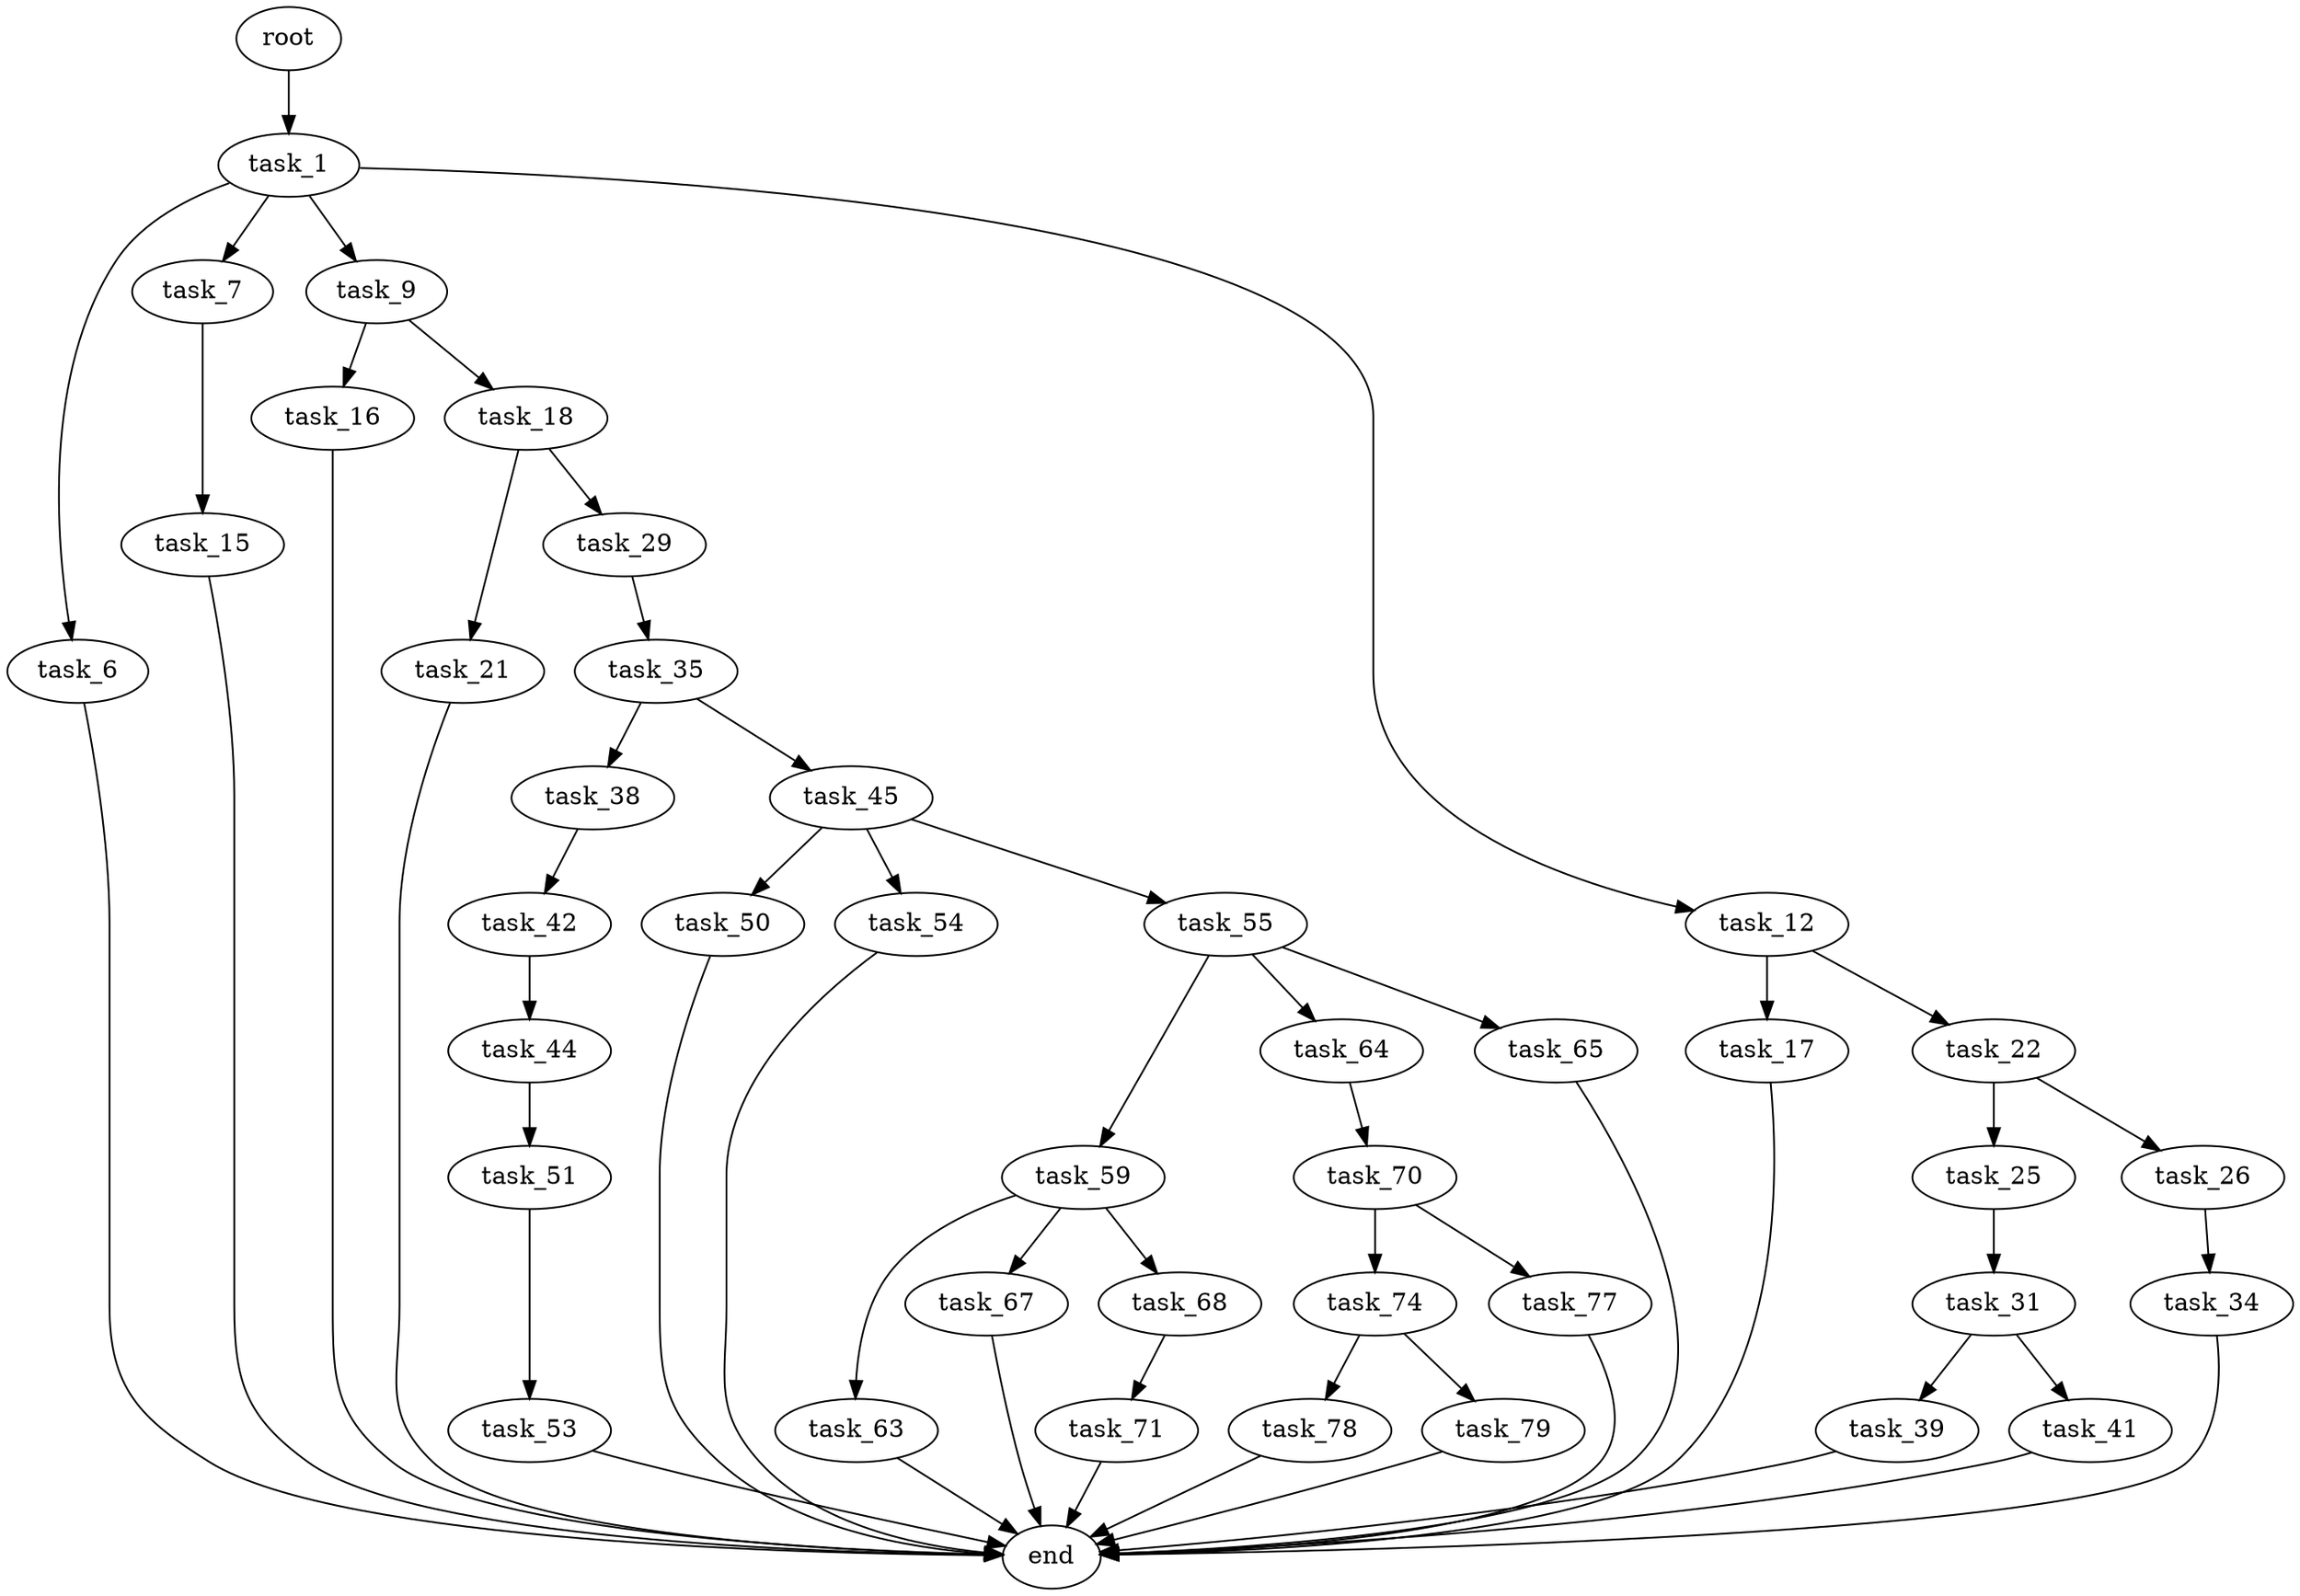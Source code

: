 digraph G {
  root [size="0.000000"];
  task_1 [size="4603155374.000000"];
  task_6 [size="955942332340.000000"];
  task_7 [size="11360494800.000000"];
  task_9 [size="23085973454.000000"];
  task_12 [size="31684753322.000000"];
  end [size="0.000000"];
  task_15 [size="8486408070.000000"];
  task_16 [size="374136187689.000000"];
  task_18 [size="1018342194436.000000"];
  task_17 [size="1696064222.000000"];
  task_22 [size="206049467017.000000"];
  task_21 [size="155246199949.000000"];
  task_29 [size="134217728000.000000"];
  task_25 [size="13216928557.000000"];
  task_26 [size="1073741824000.000000"];
  task_31 [size="1870238130.000000"];
  task_34 [size="134217728000.000000"];
  task_35 [size="68719476736.000000"];
  task_39 [size="1073741824000.000000"];
  task_41 [size="3769972428.000000"];
  task_38 [size="811850591.000000"];
  task_45 [size="8589934592.000000"];
  task_42 [size="14404187422.000000"];
  task_44 [size="23528454082.000000"];
  task_51 [size="5738516204.000000"];
  task_50 [size="701426215503.000000"];
  task_54 [size="549755813888.000000"];
  task_55 [size="68719476736.000000"];
  task_53 [size="68719476736.000000"];
  task_59 [size="368293445632.000000"];
  task_64 [size="134217728000.000000"];
  task_65 [size="68719476736.000000"];
  task_63 [size="134217728000.000000"];
  task_67 [size="13236707751.000000"];
  task_68 [size="31985792036.000000"];
  task_70 [size="20761495262.000000"];
  task_71 [size="281136041257.000000"];
  task_74 [size="18654333266.000000"];
  task_77 [size="549755813888.000000"];
  task_78 [size="68719476736.000000"];
  task_79 [size="198548635008.000000"];

  root -> task_1 [size="1.000000"];
  task_1 -> task_6 [size="75497472.000000"];
  task_1 -> task_7 [size="75497472.000000"];
  task_1 -> task_9 [size="75497472.000000"];
  task_1 -> task_12 [size="75497472.000000"];
  task_6 -> end [size="1.000000"];
  task_7 -> task_15 [size="536870912.000000"];
  task_9 -> task_16 [size="33554432.000000"];
  task_9 -> task_18 [size="33554432.000000"];
  task_12 -> task_17 [size="75497472.000000"];
  task_12 -> task_22 [size="75497472.000000"];
  task_15 -> end [size="1.000000"];
  task_16 -> end [size="1.000000"];
  task_18 -> task_21 [size="679477248.000000"];
  task_18 -> task_29 [size="679477248.000000"];
  task_17 -> end [size="1.000000"];
  task_22 -> task_25 [size="411041792.000000"];
  task_22 -> task_26 [size="411041792.000000"];
  task_21 -> end [size="1.000000"];
  task_29 -> task_35 [size="209715200.000000"];
  task_25 -> task_31 [size="33554432.000000"];
  task_26 -> task_34 [size="838860800.000000"];
  task_31 -> task_39 [size="33554432.000000"];
  task_31 -> task_41 [size="33554432.000000"];
  task_34 -> end [size="1.000000"];
  task_35 -> task_38 [size="134217728.000000"];
  task_35 -> task_45 [size="134217728.000000"];
  task_39 -> end [size="1.000000"];
  task_41 -> end [size="1.000000"];
  task_38 -> task_42 [size="33554432.000000"];
  task_45 -> task_50 [size="33554432.000000"];
  task_45 -> task_54 [size="33554432.000000"];
  task_45 -> task_55 [size="33554432.000000"];
  task_42 -> task_44 [size="838860800.000000"];
  task_44 -> task_51 [size="411041792.000000"];
  task_51 -> task_53 [size="301989888.000000"];
  task_50 -> end [size="1.000000"];
  task_54 -> end [size="1.000000"];
  task_55 -> task_59 [size="134217728.000000"];
  task_55 -> task_64 [size="134217728.000000"];
  task_55 -> task_65 [size="134217728.000000"];
  task_53 -> end [size="1.000000"];
  task_59 -> task_63 [size="411041792.000000"];
  task_59 -> task_67 [size="411041792.000000"];
  task_59 -> task_68 [size="411041792.000000"];
  task_64 -> task_70 [size="209715200.000000"];
  task_65 -> end [size="1.000000"];
  task_63 -> end [size="1.000000"];
  task_67 -> end [size="1.000000"];
  task_68 -> task_71 [size="75497472.000000"];
  task_70 -> task_74 [size="536870912.000000"];
  task_70 -> task_77 [size="536870912.000000"];
  task_71 -> end [size="1.000000"];
  task_74 -> task_78 [size="301989888.000000"];
  task_74 -> task_79 [size="301989888.000000"];
  task_77 -> end [size="1.000000"];
  task_78 -> end [size="1.000000"];
  task_79 -> end [size="1.000000"];
}

